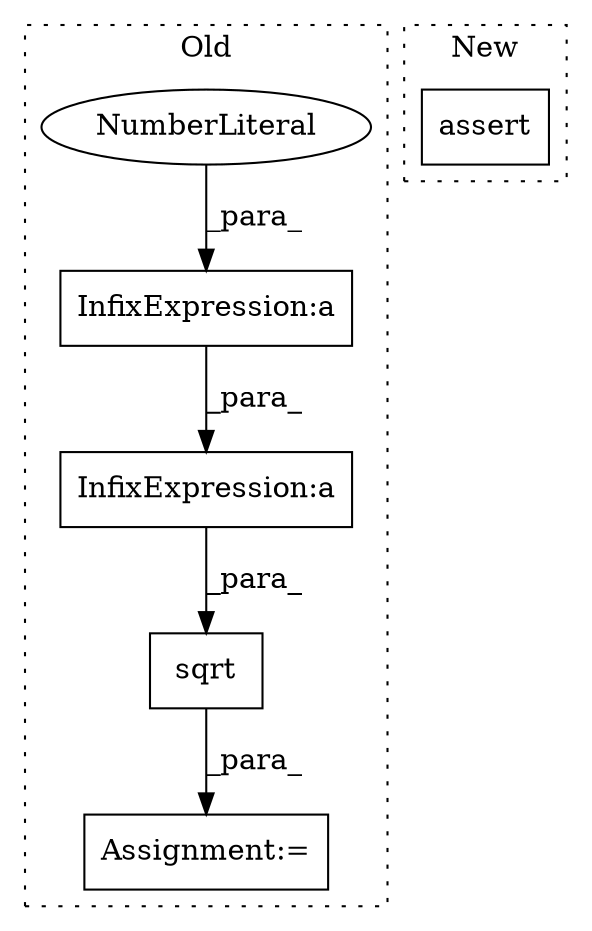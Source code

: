 digraph G {
subgraph cluster0 {
1 [label="sqrt" a="32" s="5233,5245" l="5,1" shape="box"];
3 [label="Assignment:=" a="7" s="5232" l="1" shape="box"];
4 [label="InfixExpression:a" a="27" s="5240" l="3" shape="box"];
5 [label="InfixExpression:a" a="27" s="5155" l="3" shape="box"];
6 [label="NumberLiteral" a="34" s="5154" l="1" shape="ellipse"];
label = "Old";
style="dotted";
}
subgraph cluster1 {
2 [label="assert" a="32" s="4976,5019" l="16,1" shape="box"];
label = "New";
style="dotted";
}
1 -> 3 [label="_para_"];
4 -> 1 [label="_para_"];
5 -> 4 [label="_para_"];
6 -> 5 [label="_para_"];
}